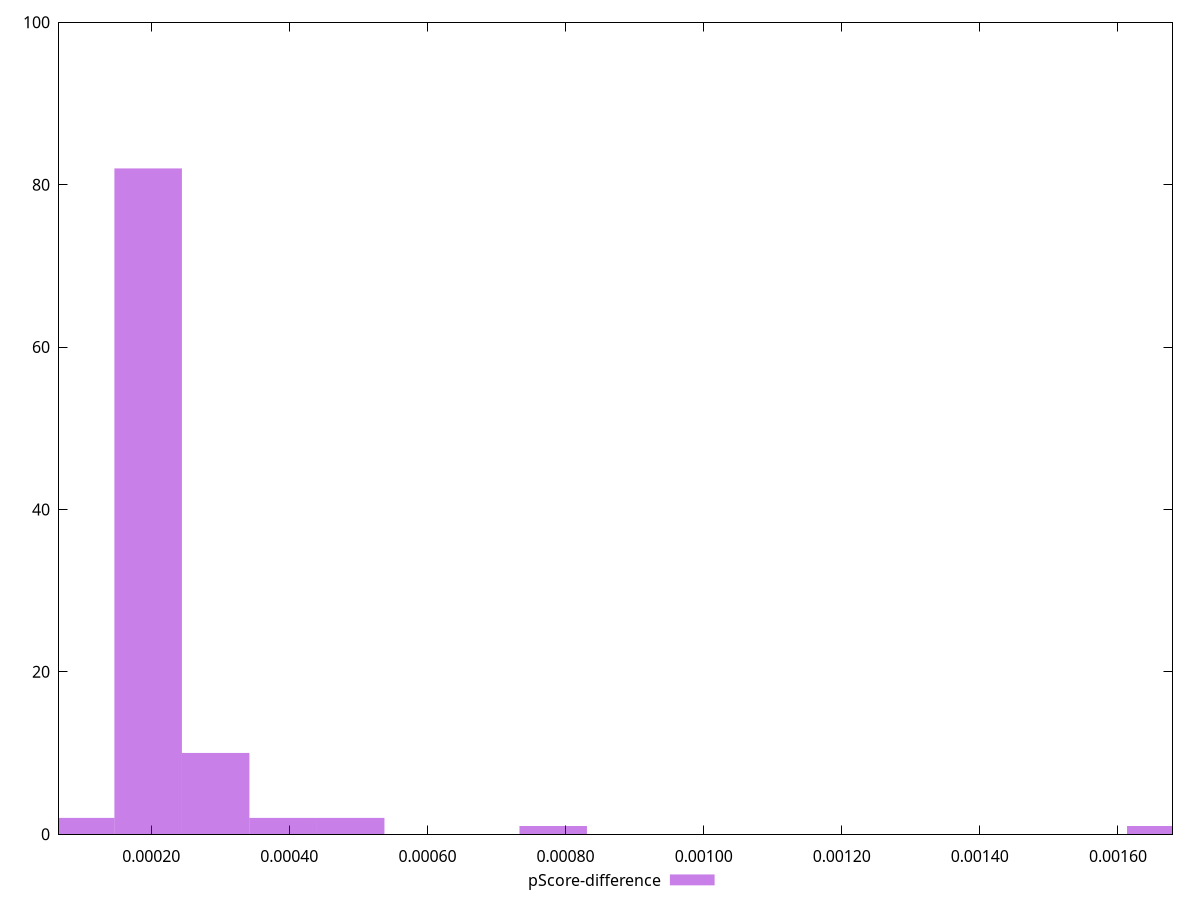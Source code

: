 reset

$pScoreDifference <<EOF
0.0007821285258426445 1
0.00009776606573033056 2
0.00029329819719099167 10
0.00019553213146066112 82
0.0004888303286516528 2
0.0016620231174156194 1
0.00039106426292132224 2
EOF

set key outside below
set boxwidth 0.00009776606573033056
set xrange [0.00006640632430038318:0.001678974602295824]
set yrange [0:100]
set trange [0:100]
set style fill transparent solid 0.5 noborder
set terminal svg size 640, 490 enhanced background rgb 'white'
set output "report_00017_2021-02-10T15-08-03.406Z/largest-contentful-paint/samples/pages/pScore-difference/histogram.svg"

plot $pScoreDifference title "pScore-difference" with boxes

reset
